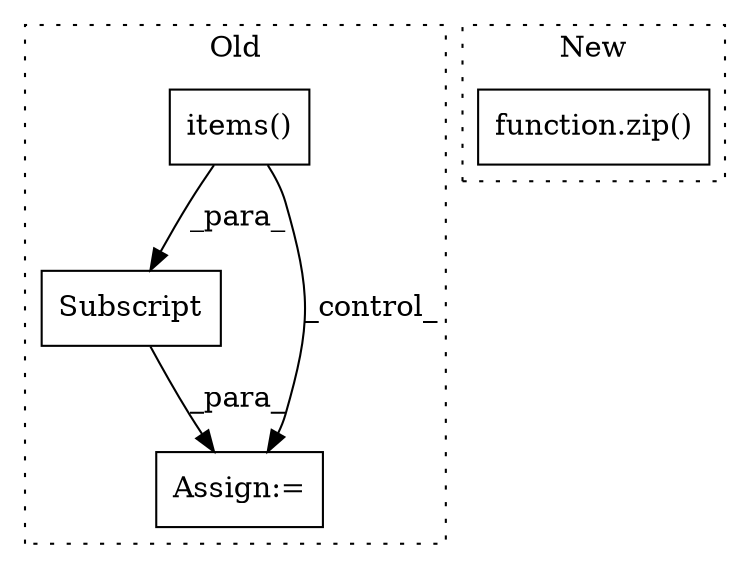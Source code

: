 digraph G {
subgraph cluster0 {
1 [label="items()" a="75" s="1788" l="24" shape="box"];
3 [label="Subscript" a="63" s="1835,0" l="24,0" shape="box"];
4 [label="Assign:=" a="68" s="1832" l="3" shape="box"];
label = "Old";
style="dotted";
}
subgraph cluster1 {
2 [label="function.zip()" a="75" s="2135,2171" l="4,1" shape="box"];
label = "New";
style="dotted";
}
1 -> 4 [label="_control_"];
1 -> 3 [label="_para_"];
3 -> 4 [label="_para_"];
}